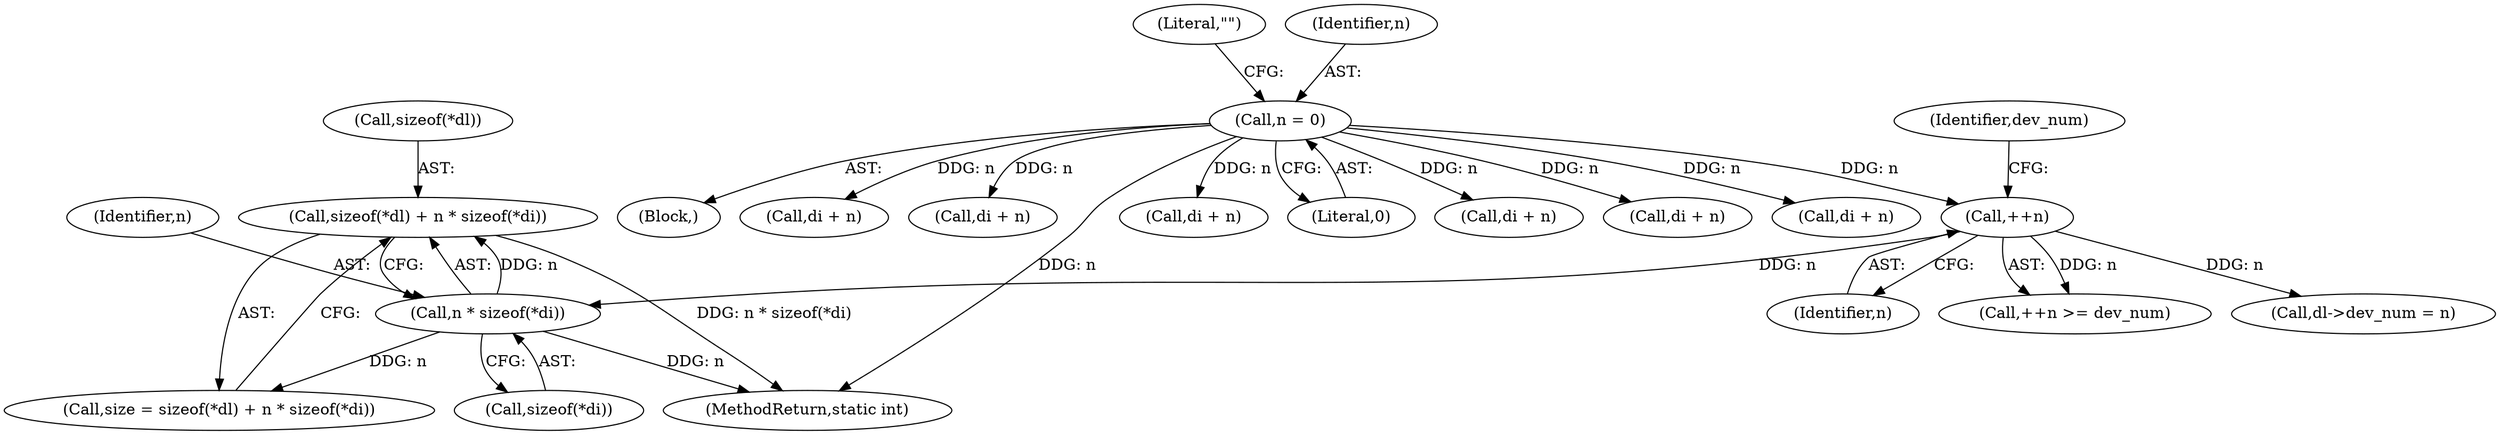 digraph "0_linux_f9432c5ec8b1e9a09b9b0e5569e3c73db8de432a@API" {
"1000255" [label="(Call,sizeof(*dl) + n * sizeof(*di))"];
"1000259" [label="(Call,n * sizeof(*di))"];
"1000241" [label="(Call,++n)"];
"1000107" [label="(Call,n = 0)"];
"1000199" [label="(Call,di + n)"];
"1000253" [label="(Call,size = sizeof(*dl) + n * sizeof(*di))"];
"1000255" [label="(Call,sizeof(*dl) + n * sizeof(*di))"];
"1000243" [label="(Identifier,dev_num)"];
"1000114" [label="(Literal,\"\")"];
"1000210" [label="(Call,di + n)"];
"1000256" [label="(Call,sizeof(*dl))"];
"1000102" [label="(Block,)"];
"1000240" [label="(Call,++n >= dev_num)"];
"1000241" [label="(Call,++n)"];
"1000220" [label="(Call,di + n)"];
"1000260" [label="(Identifier,n)"];
"1000242" [label="(Identifier,n)"];
"1000181" [label="(Call,di + n)"];
"1000248" [label="(Call,dl->dev_num = n)"];
"1000107" [label="(Call,n = 0)"];
"1000190" [label="(Call,di + n)"];
"1000109" [label="(Literal,0)"];
"1000259" [label="(Call,n * sizeof(*di))"];
"1000231" [label="(Call,di + n)"];
"1000278" [label="(MethodReturn,static int)"];
"1000261" [label="(Call,sizeof(*di))"];
"1000108" [label="(Identifier,n)"];
"1000255" -> "1000253"  [label="AST: "];
"1000255" -> "1000259"  [label="CFG: "];
"1000256" -> "1000255"  [label="AST: "];
"1000259" -> "1000255"  [label="AST: "];
"1000253" -> "1000255"  [label="CFG: "];
"1000255" -> "1000278"  [label="DDG: n * sizeof(*di)"];
"1000259" -> "1000255"  [label="DDG: n"];
"1000259" -> "1000261"  [label="CFG: "];
"1000260" -> "1000259"  [label="AST: "];
"1000261" -> "1000259"  [label="AST: "];
"1000259" -> "1000278"  [label="DDG: n"];
"1000259" -> "1000253"  [label="DDG: n"];
"1000241" -> "1000259"  [label="DDG: n"];
"1000241" -> "1000240"  [label="AST: "];
"1000241" -> "1000242"  [label="CFG: "];
"1000242" -> "1000241"  [label="AST: "];
"1000243" -> "1000241"  [label="CFG: "];
"1000241" -> "1000240"  [label="DDG: n"];
"1000107" -> "1000241"  [label="DDG: n"];
"1000241" -> "1000248"  [label="DDG: n"];
"1000107" -> "1000102"  [label="AST: "];
"1000107" -> "1000109"  [label="CFG: "];
"1000108" -> "1000107"  [label="AST: "];
"1000109" -> "1000107"  [label="AST: "];
"1000114" -> "1000107"  [label="CFG: "];
"1000107" -> "1000278"  [label="DDG: n"];
"1000107" -> "1000181"  [label="DDG: n"];
"1000107" -> "1000190"  [label="DDG: n"];
"1000107" -> "1000199"  [label="DDG: n"];
"1000107" -> "1000210"  [label="DDG: n"];
"1000107" -> "1000220"  [label="DDG: n"];
"1000107" -> "1000231"  [label="DDG: n"];
}
